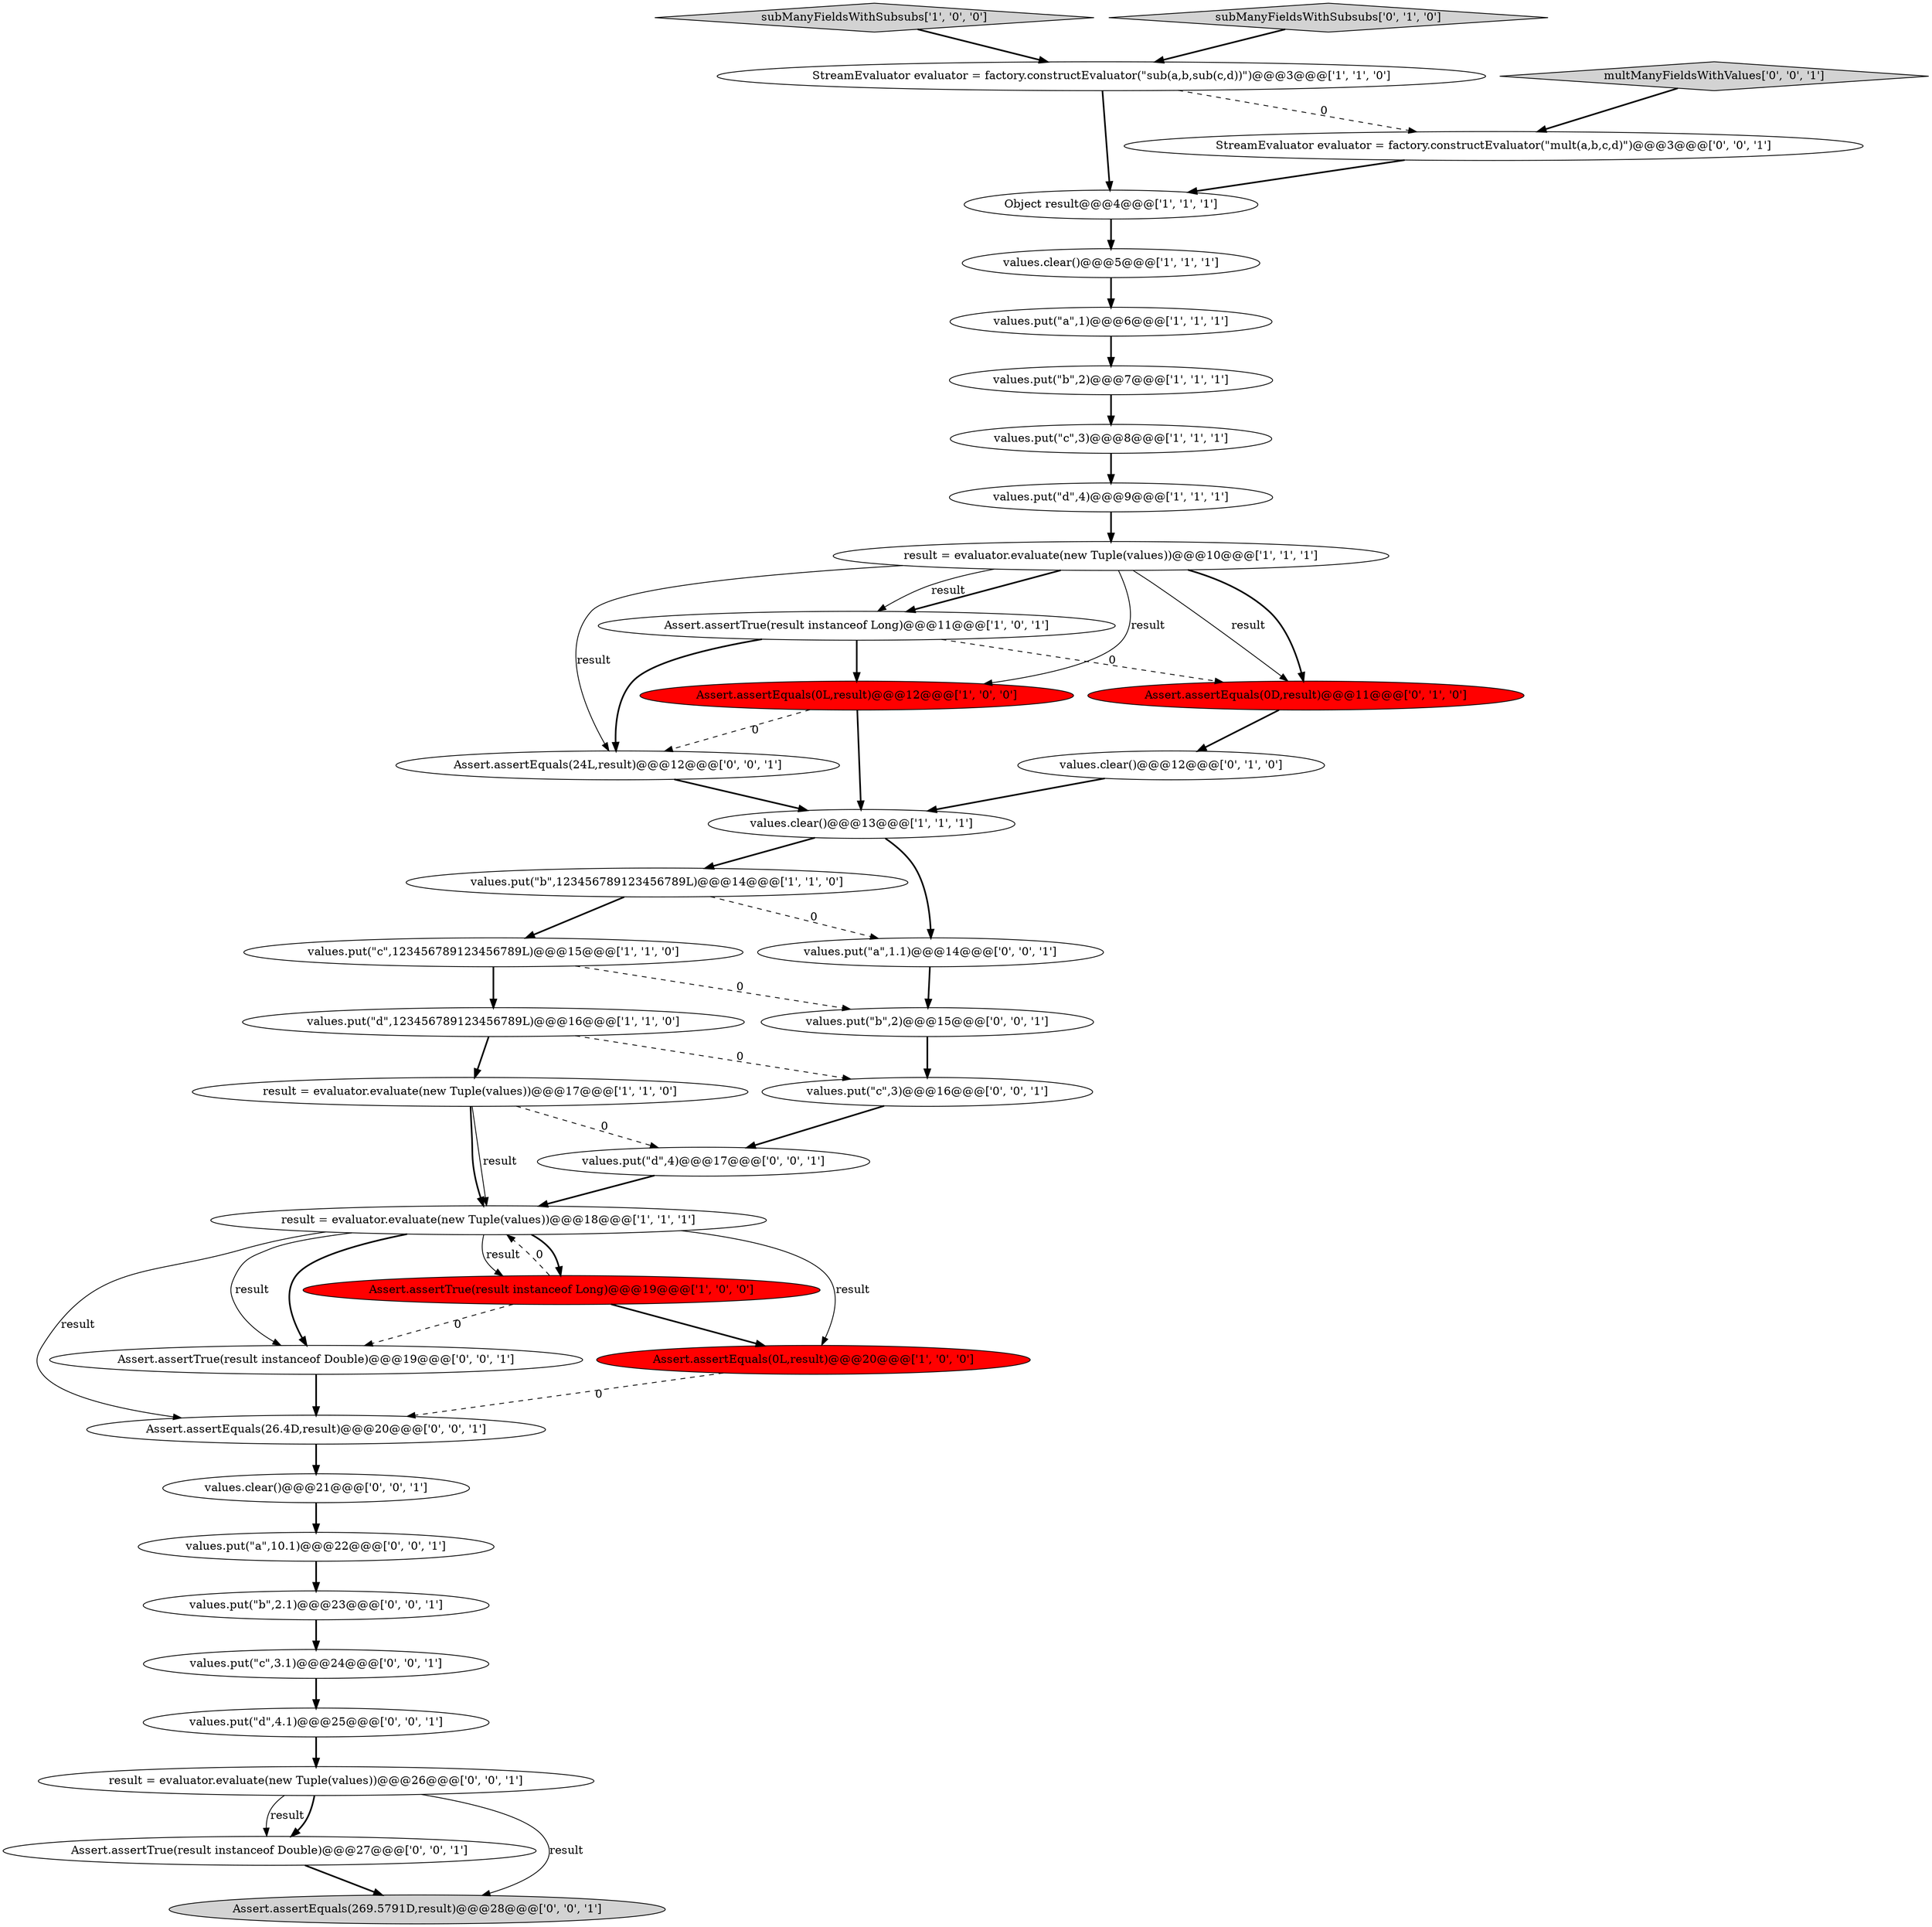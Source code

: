 digraph {
5 [style = filled, label = "values.clear()@@@13@@@['1', '1', '1']", fillcolor = white, shape = ellipse image = "AAA0AAABBB1BBB"];
38 [style = filled, label = "Assert.assertTrue(result instanceof Double)@@@27@@@['0', '0', '1']", fillcolor = white, shape = ellipse image = "AAA0AAABBB3BBB"];
15 [style = filled, label = "values.put(\"c\",123456789123456789L)@@@15@@@['1', '1', '0']", fillcolor = white, shape = ellipse image = "AAA0AAABBB1BBB"];
11 [style = filled, label = "values.clear()@@@5@@@['1', '1', '1']", fillcolor = white, shape = ellipse image = "AAA0AAABBB1BBB"];
27 [style = filled, label = "values.put(\"c\",3)@@@16@@@['0', '0', '1']", fillcolor = white, shape = ellipse image = "AAA0AAABBB3BBB"];
16 [style = filled, label = "Object result@@@4@@@['1', '1', '1']", fillcolor = white, shape = ellipse image = "AAA0AAABBB1BBB"];
23 [style = filled, label = "Assert.assertEquals(26.4D,result)@@@20@@@['0', '0', '1']", fillcolor = white, shape = ellipse image = "AAA0AAABBB3BBB"];
1 [style = filled, label = "values.put(\"b\",2)@@@7@@@['1', '1', '1']", fillcolor = white, shape = ellipse image = "AAA0AAABBB1BBB"];
25 [style = filled, label = "values.put(\"a\",1.1)@@@14@@@['0', '0', '1']", fillcolor = white, shape = ellipse image = "AAA0AAABBB3BBB"];
22 [style = filled, label = "multManyFieldsWithValues['0', '0', '1']", fillcolor = lightgray, shape = diamond image = "AAA0AAABBB3BBB"];
36 [style = filled, label = "Assert.assertEquals(269.5791D,result)@@@28@@@['0', '0', '1']", fillcolor = lightgray, shape = ellipse image = "AAA0AAABBB3BBB"];
28 [style = filled, label = "values.clear()@@@21@@@['0', '0', '1']", fillcolor = white, shape = ellipse image = "AAA0AAABBB3BBB"];
12 [style = filled, label = "values.put(\"c\",3)@@@8@@@['1', '1', '1']", fillcolor = white, shape = ellipse image = "AAA0AAABBB1BBB"];
13 [style = filled, label = "result = evaluator.evaluate(new Tuple(values))@@@18@@@['1', '1', '1']", fillcolor = white, shape = ellipse image = "AAA0AAABBB1BBB"];
10 [style = filled, label = "StreamEvaluator evaluator = factory.constructEvaluator(\"sub(a,b,sub(c,d))\")@@@3@@@['1', '1', '0']", fillcolor = white, shape = ellipse image = "AAA0AAABBB1BBB"];
18 [style = filled, label = "result = evaluator.evaluate(new Tuple(values))@@@17@@@['1', '1', '0']", fillcolor = white, shape = ellipse image = "AAA0AAABBB1BBB"];
35 [style = filled, label = "StreamEvaluator evaluator = factory.constructEvaluator(\"mult(a,b,c,d)\")@@@3@@@['0', '0', '1']", fillcolor = white, shape = ellipse image = "AAA0AAABBB3BBB"];
24 [style = filled, label = "Assert.assertEquals(24L,result)@@@12@@@['0', '0', '1']", fillcolor = white, shape = ellipse image = "AAA0AAABBB3BBB"];
31 [style = filled, label = "Assert.assertTrue(result instanceof Double)@@@19@@@['0', '0', '1']", fillcolor = white, shape = ellipse image = "AAA0AAABBB3BBB"];
6 [style = filled, label = "values.put(\"d\",123456789123456789L)@@@16@@@['1', '1', '0']", fillcolor = white, shape = ellipse image = "AAA0AAABBB1BBB"];
32 [style = filled, label = "values.put(\"b\",2)@@@15@@@['0', '0', '1']", fillcolor = white, shape = ellipse image = "AAA0AAABBB3BBB"];
9 [style = filled, label = "values.put(\"b\",123456789123456789L)@@@14@@@['1', '1', '0']", fillcolor = white, shape = ellipse image = "AAA0AAABBB1BBB"];
30 [style = filled, label = "values.put(\"d\",4.1)@@@25@@@['0', '0', '1']", fillcolor = white, shape = ellipse image = "AAA0AAABBB3BBB"];
7 [style = filled, label = "Assert.assertTrue(result instanceof Long)@@@19@@@['1', '0', '0']", fillcolor = red, shape = ellipse image = "AAA1AAABBB1BBB"];
8 [style = filled, label = "values.put(\"a\",1)@@@6@@@['1', '1', '1']", fillcolor = white, shape = ellipse image = "AAA0AAABBB1BBB"];
17 [style = filled, label = "result = evaluator.evaluate(new Tuple(values))@@@10@@@['1', '1', '1']", fillcolor = white, shape = ellipse image = "AAA0AAABBB1BBB"];
19 [style = filled, label = "Assert.assertEquals(0D,result)@@@11@@@['0', '1', '0']", fillcolor = red, shape = ellipse image = "AAA1AAABBB2BBB"];
26 [style = filled, label = "values.put(\"a\",10.1)@@@22@@@['0', '0', '1']", fillcolor = white, shape = ellipse image = "AAA0AAABBB3BBB"];
14 [style = filled, label = "Assert.assertEquals(0L,result)@@@20@@@['1', '0', '0']", fillcolor = red, shape = ellipse image = "AAA1AAABBB1BBB"];
20 [style = filled, label = "values.clear()@@@12@@@['0', '1', '0']", fillcolor = white, shape = ellipse image = "AAA0AAABBB2BBB"];
29 [style = filled, label = "values.put(\"c\",3.1)@@@24@@@['0', '0', '1']", fillcolor = white, shape = ellipse image = "AAA0AAABBB3BBB"];
33 [style = filled, label = "values.put(\"d\",4)@@@17@@@['0', '0', '1']", fillcolor = white, shape = ellipse image = "AAA0AAABBB3BBB"];
34 [style = filled, label = "result = evaluator.evaluate(new Tuple(values))@@@26@@@['0', '0', '1']", fillcolor = white, shape = ellipse image = "AAA0AAABBB3BBB"];
37 [style = filled, label = "values.put(\"b\",2.1)@@@23@@@['0', '0', '1']", fillcolor = white, shape = ellipse image = "AAA0AAABBB3BBB"];
4 [style = filled, label = "values.put(\"d\",4)@@@9@@@['1', '1', '1']", fillcolor = white, shape = ellipse image = "AAA0AAABBB1BBB"];
3 [style = filled, label = "subManyFieldsWithSubsubs['1', '0', '0']", fillcolor = lightgray, shape = diamond image = "AAA0AAABBB1BBB"];
21 [style = filled, label = "subManyFieldsWithSubsubs['0', '1', '0']", fillcolor = lightgray, shape = diamond image = "AAA0AAABBB2BBB"];
2 [style = filled, label = "Assert.assertEquals(0L,result)@@@12@@@['1', '0', '0']", fillcolor = red, shape = ellipse image = "AAA1AAABBB1BBB"];
0 [style = filled, label = "Assert.assertTrue(result instanceof Long)@@@11@@@['1', '0', '1']", fillcolor = white, shape = ellipse image = "AAA0AAABBB1BBB"];
21->10 [style = bold, label=""];
35->16 [style = bold, label=""];
16->11 [style = bold, label=""];
31->23 [style = bold, label=""];
4->17 [style = bold, label=""];
7->31 [style = dashed, label="0"];
5->9 [style = bold, label=""];
29->30 [style = bold, label=""];
6->18 [style = bold, label=""];
18->13 [style = solid, label="result"];
19->20 [style = bold, label=""];
13->14 [style = solid, label="result"];
0->19 [style = dashed, label="0"];
0->2 [style = bold, label=""];
25->32 [style = bold, label=""];
37->29 [style = bold, label=""];
34->36 [style = solid, label="result"];
15->32 [style = dashed, label="0"];
32->27 [style = bold, label=""];
28->26 [style = bold, label=""];
15->6 [style = bold, label=""];
30->34 [style = bold, label=""];
38->36 [style = bold, label=""];
17->19 [style = solid, label="result"];
33->13 [style = bold, label=""];
17->19 [style = bold, label=""];
13->23 [style = solid, label="result"];
5->25 [style = bold, label=""];
24->5 [style = bold, label=""];
20->5 [style = bold, label=""];
7->14 [style = bold, label=""];
23->28 [style = bold, label=""];
8->1 [style = bold, label=""];
3->10 [style = bold, label=""];
14->23 [style = dashed, label="0"];
17->0 [style = bold, label=""];
10->16 [style = bold, label=""];
12->4 [style = bold, label=""];
34->38 [style = solid, label="result"];
6->27 [style = dashed, label="0"];
9->15 [style = bold, label=""];
13->7 [style = bold, label=""];
0->24 [style = bold, label=""];
17->0 [style = solid, label="result"];
9->25 [style = dashed, label="0"];
7->13 [style = dashed, label="0"];
18->13 [style = bold, label=""];
1->12 [style = bold, label=""];
13->31 [style = solid, label="result"];
11->8 [style = bold, label=""];
26->37 [style = bold, label=""];
17->24 [style = solid, label="result"];
27->33 [style = bold, label=""];
13->31 [style = bold, label=""];
34->38 [style = bold, label=""];
2->24 [style = dashed, label="0"];
22->35 [style = bold, label=""];
17->2 [style = solid, label="result"];
10->35 [style = dashed, label="0"];
18->33 [style = dashed, label="0"];
13->7 [style = solid, label="result"];
2->5 [style = bold, label=""];
}
